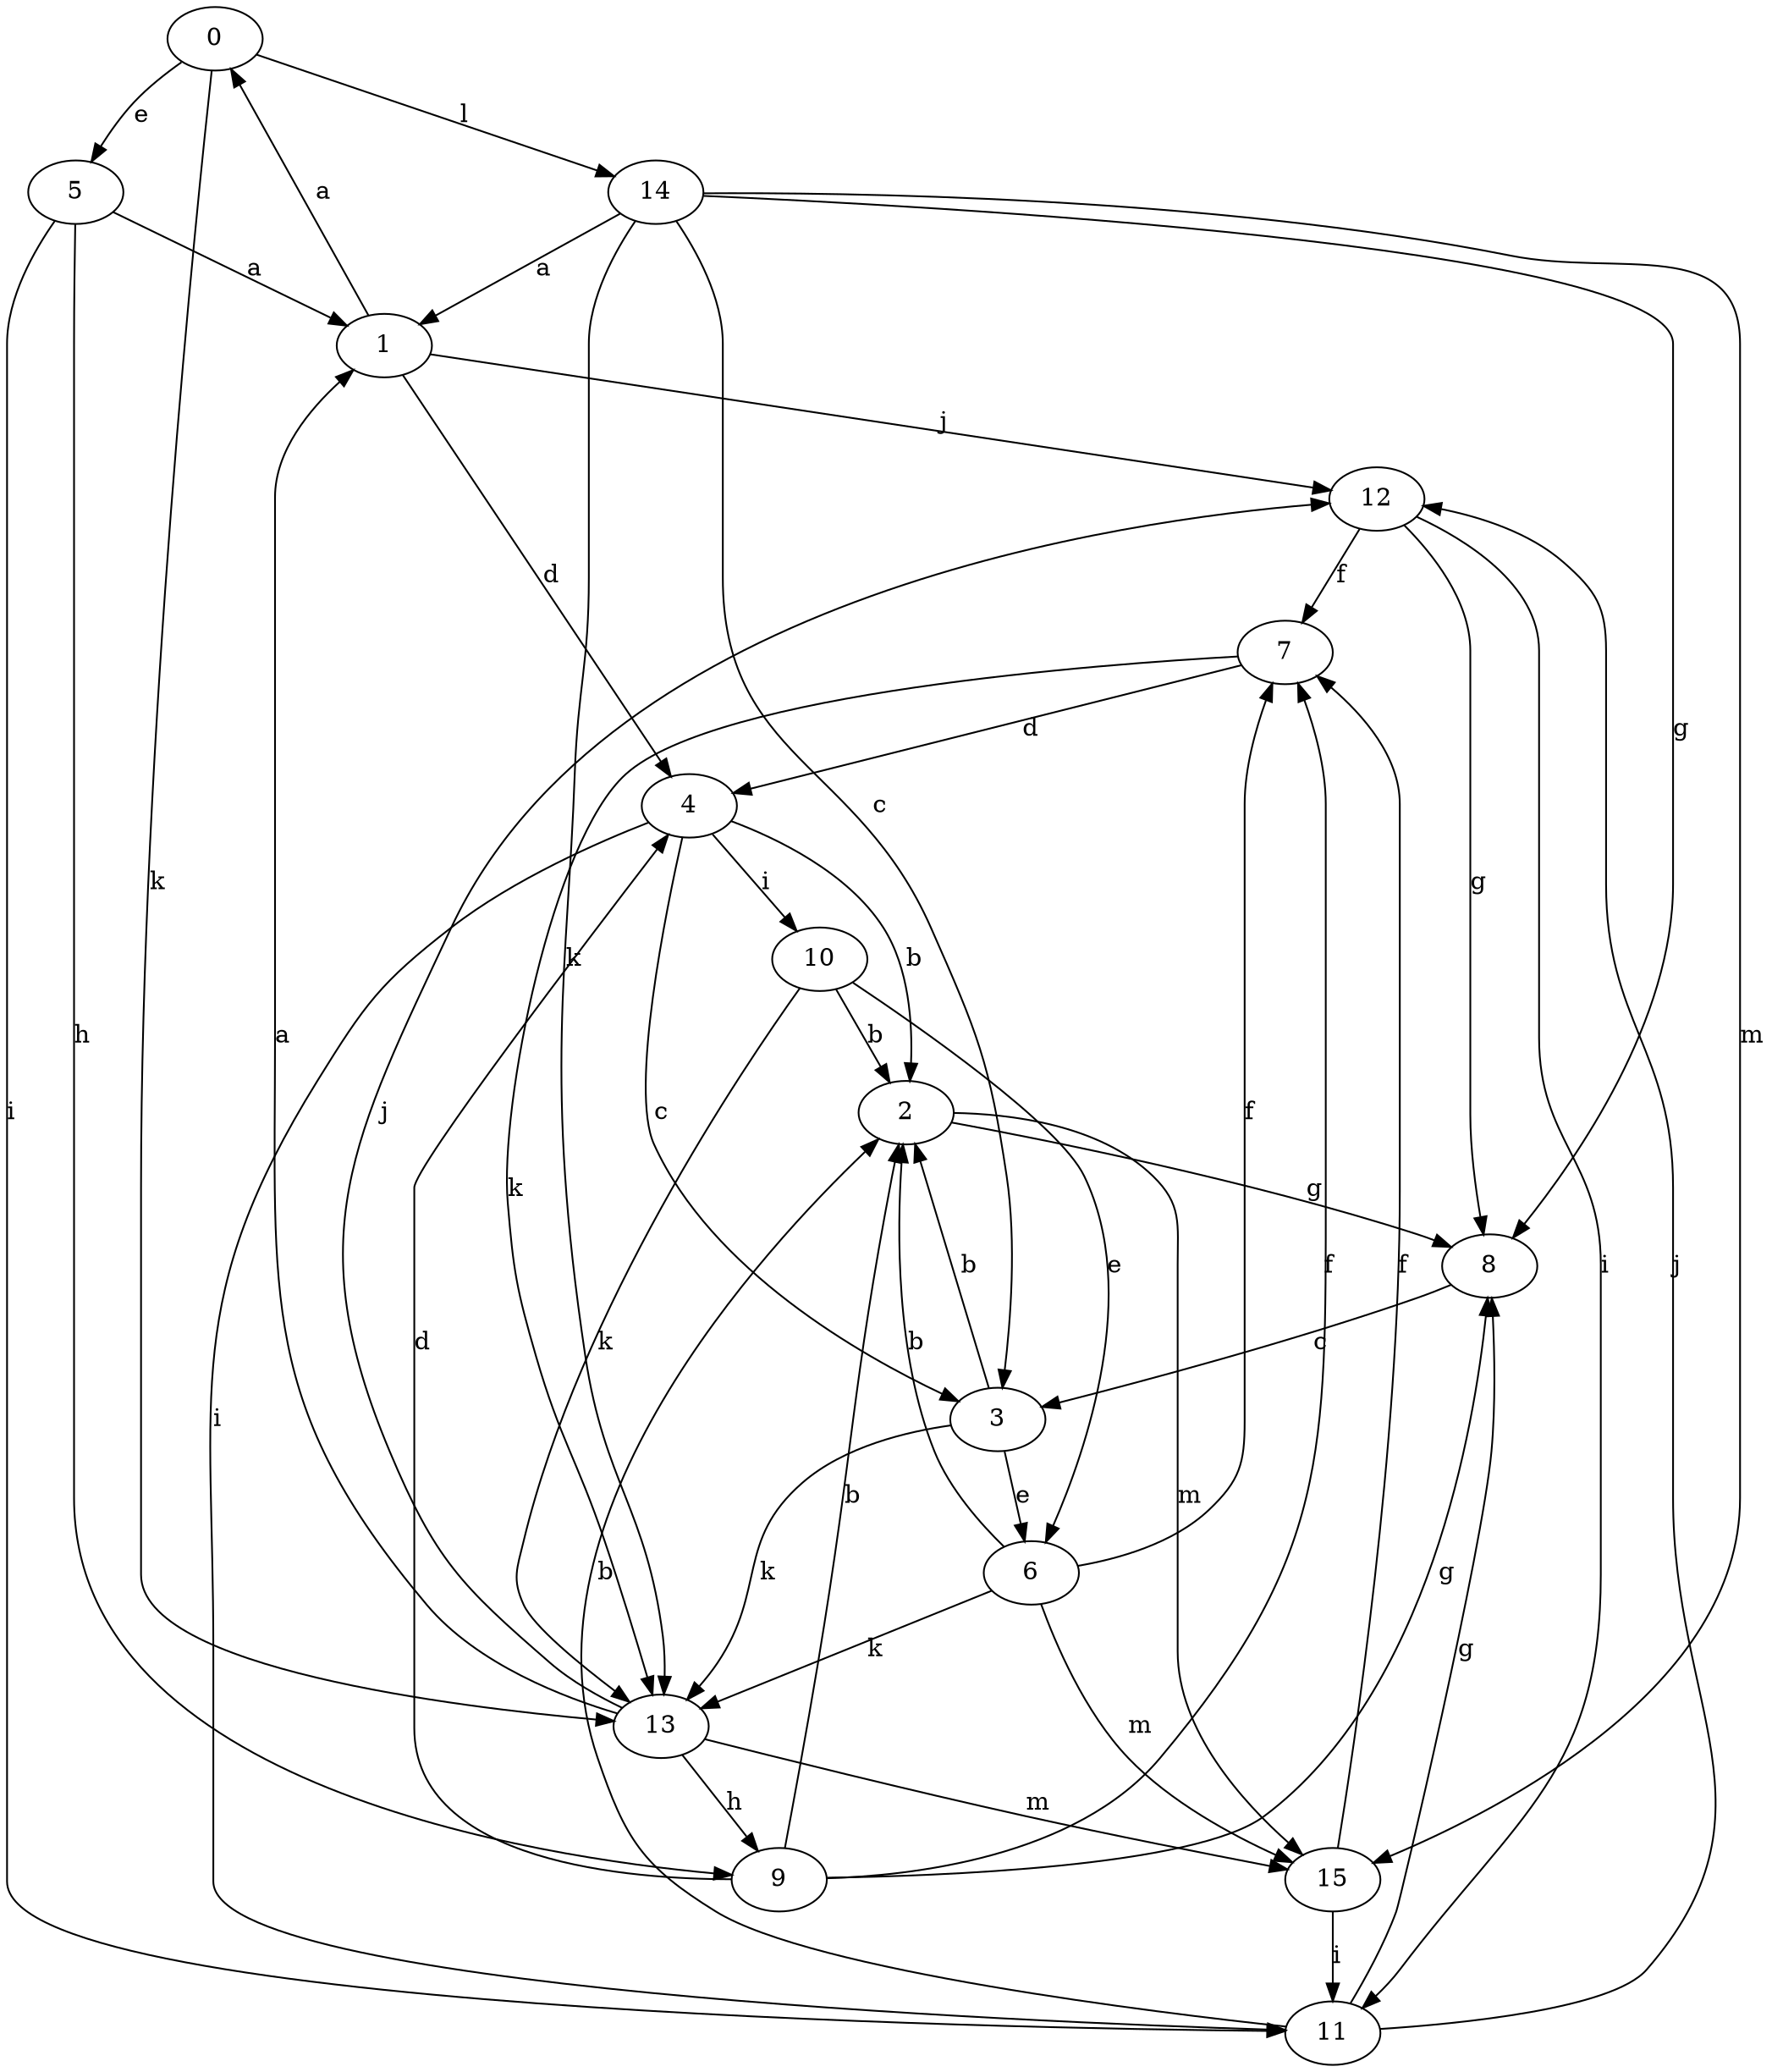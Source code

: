 strict digraph  {
0;
1;
2;
3;
4;
5;
6;
7;
8;
9;
10;
11;
12;
13;
14;
15;
0 -> 5  [label=e];
0 -> 13  [label=k];
0 -> 14  [label=l];
1 -> 0  [label=a];
1 -> 4  [label=d];
1 -> 12  [label=j];
2 -> 8  [label=g];
2 -> 15  [label=m];
3 -> 2  [label=b];
3 -> 6  [label=e];
3 -> 13  [label=k];
4 -> 2  [label=b];
4 -> 3  [label=c];
4 -> 10  [label=i];
4 -> 11  [label=i];
5 -> 1  [label=a];
5 -> 9  [label=h];
5 -> 11  [label=i];
6 -> 2  [label=b];
6 -> 7  [label=f];
6 -> 13  [label=k];
6 -> 15  [label=m];
7 -> 4  [label=d];
7 -> 13  [label=k];
8 -> 3  [label=c];
9 -> 2  [label=b];
9 -> 4  [label=d];
9 -> 7  [label=f];
9 -> 8  [label=g];
10 -> 2  [label=b];
10 -> 6  [label=e];
10 -> 13  [label=k];
11 -> 2  [label=b];
11 -> 8  [label=g];
11 -> 12  [label=j];
12 -> 7  [label=f];
12 -> 8  [label=g];
12 -> 11  [label=i];
13 -> 1  [label=a];
13 -> 9  [label=h];
13 -> 12  [label=j];
13 -> 15  [label=m];
14 -> 1  [label=a];
14 -> 3  [label=c];
14 -> 8  [label=g];
14 -> 13  [label=k];
14 -> 15  [label=m];
15 -> 7  [label=f];
15 -> 11  [label=i];
}

